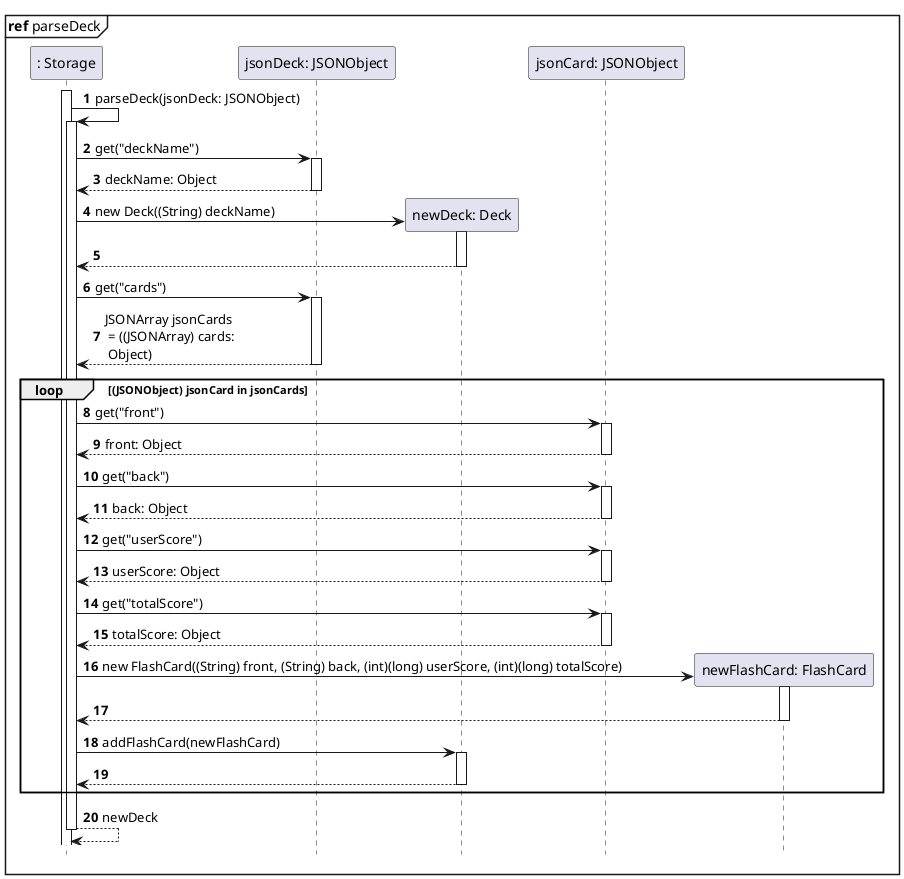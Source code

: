 @startuml
'https://plantuml.com/sequence-diagram

participant ": Storage" as Store
participant "jsonDeck: JSONObject" as jsonDeck
participant "newDeck: Deck" as Deck
participant "jsonCard: JSONObject" as jsonCard
participant "newFlashCard: FlashCard" as Card
autonumber
hide footbox

mainframe **ref** parseDeck
activate Store

Store->Store: parseDeck(jsonDeck: JSONObject)
activate Store

Store->jsonDeck: get("deckName")
activate jsonDeck

Store<--jsonDeck: deckName: Object
deactivate jsonDeck

Store->Deck**: new Deck((String) deckName)
activate Deck

Store<--Deck
deactivate Deck

Store->jsonDeck: get("cards")
activate jsonDeck

Store<--jsonDeck: JSONArray jsonCards\n = ((JSONArray) cards:\n Object)
deactivate jsonDeck

loop (JSONObject) jsonCard in jsonCards

Store->jsonCard: get("front")
activate jsonCard

Store<--jsonCard: front: Object
deactivate jsonCard

Store->jsonCard: get("back")
activate jsonCard

Store<--jsonCard: back: Object
deactivate jsonCard
Store->jsonCard: get("userScore")
activate jsonCard

Store<--jsonCard: userScore: Object
deactivate jsonCard

Store->jsonCard: get("totalScore")
activate jsonCard

Store<--jsonCard: totalScore: Object
deactivate jsonCard

Store->Card**: new FlashCard((String) front, (String) back, (int)(long) userScore, (int)(long) totalScore)
activate Card

Store<--Card
deactivate Card

Store->Deck: addFlashCard(newFlashCard)
activate Deck

Store<--Deck
deactivate Deck

end

Store-->Store: newDeck
deactivate Store

@enduml